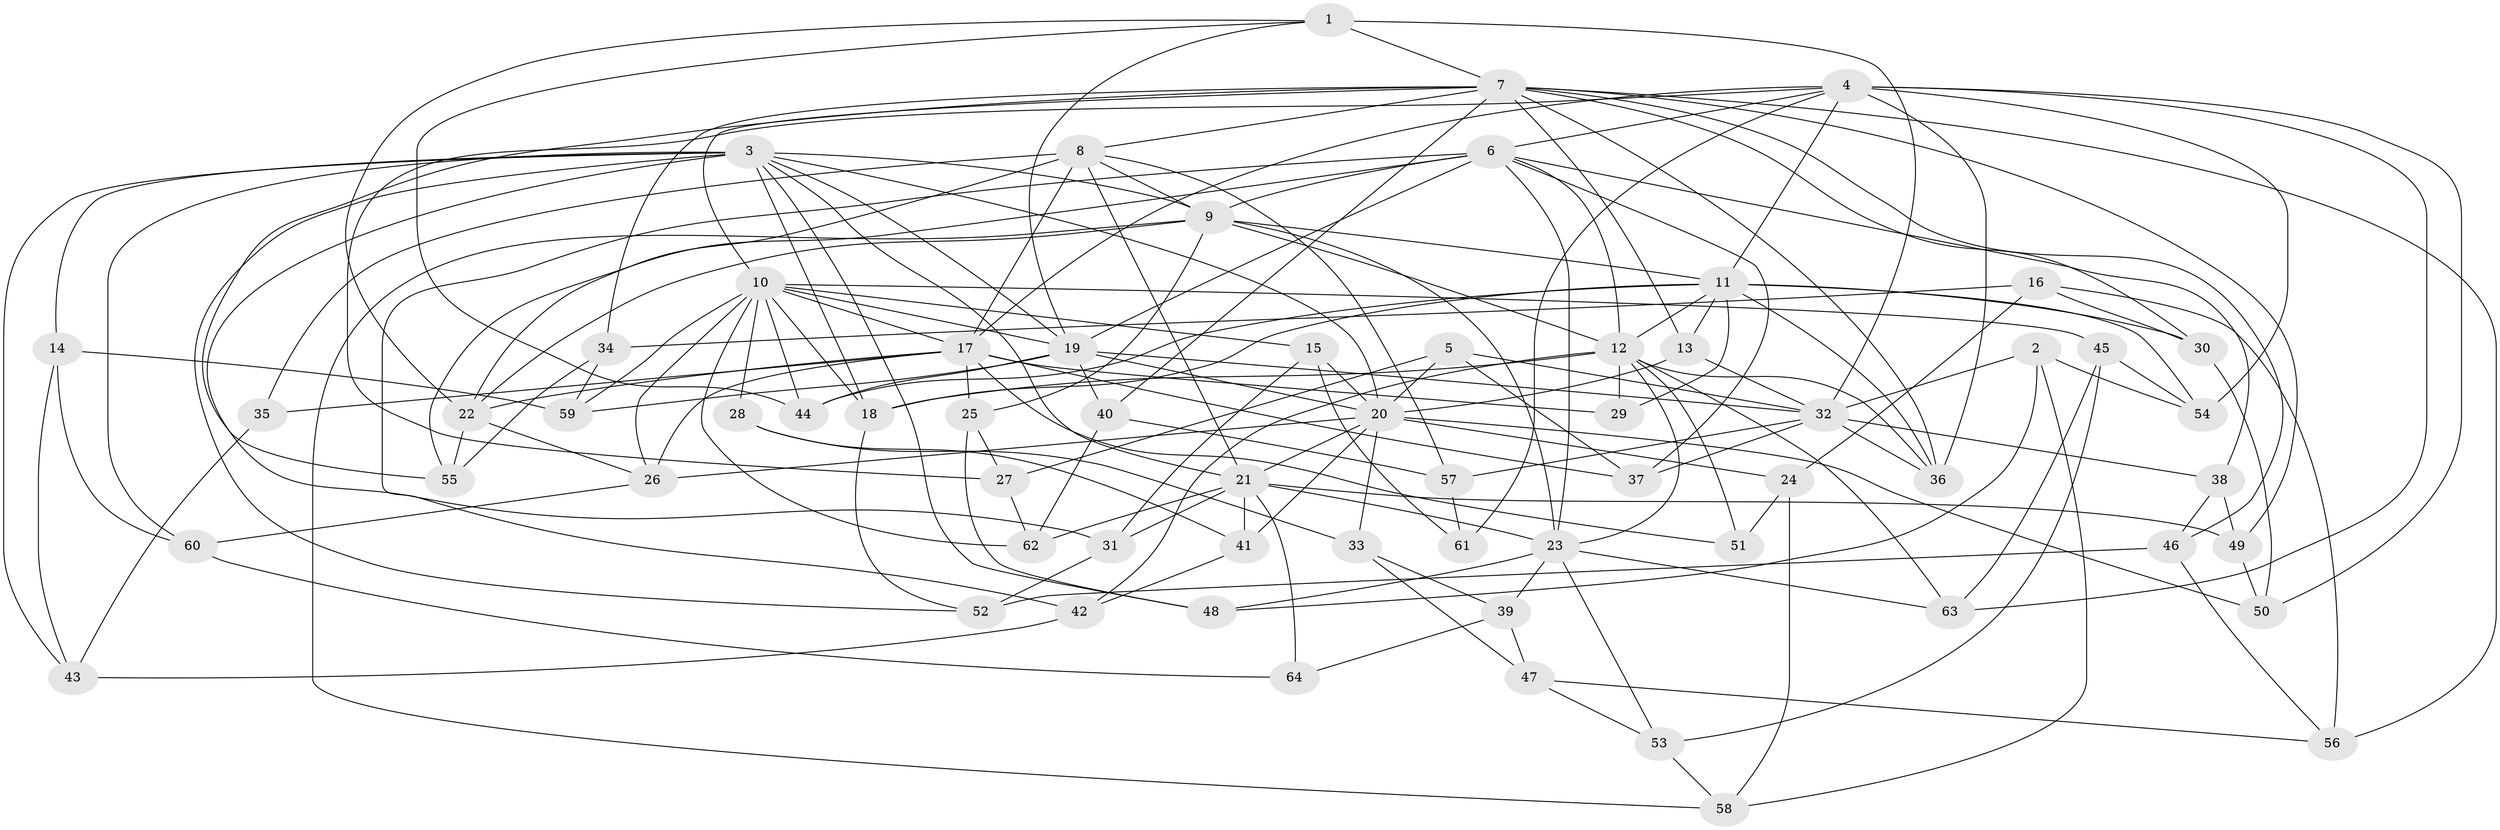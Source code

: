 // original degree distribution, {4: 1.0}
// Generated by graph-tools (version 1.1) at 2025/37/03/09/25 02:37:52]
// undirected, 64 vertices, 170 edges
graph export_dot {
graph [start="1"]
  node [color=gray90,style=filled];
  1;
  2;
  3;
  4;
  5;
  6;
  7;
  8;
  9;
  10;
  11;
  12;
  13;
  14;
  15;
  16;
  17;
  18;
  19;
  20;
  21;
  22;
  23;
  24;
  25;
  26;
  27;
  28;
  29;
  30;
  31;
  32;
  33;
  34;
  35;
  36;
  37;
  38;
  39;
  40;
  41;
  42;
  43;
  44;
  45;
  46;
  47;
  48;
  49;
  50;
  51;
  52;
  53;
  54;
  55;
  56;
  57;
  58;
  59;
  60;
  61;
  62;
  63;
  64;
  1 -- 7 [weight=1.0];
  1 -- 19 [weight=1.0];
  1 -- 22 [weight=1.0];
  1 -- 32 [weight=2.0];
  1 -- 44 [weight=1.0];
  2 -- 32 [weight=1.0];
  2 -- 48 [weight=1.0];
  2 -- 54 [weight=1.0];
  2 -- 58 [weight=1.0];
  3 -- 9 [weight=1.0];
  3 -- 14 [weight=1.0];
  3 -- 18 [weight=2.0];
  3 -- 19 [weight=1.0];
  3 -- 20 [weight=1.0];
  3 -- 21 [weight=1.0];
  3 -- 31 [weight=1.0];
  3 -- 43 [weight=1.0];
  3 -- 48 [weight=1.0];
  3 -- 52 [weight=1.0];
  3 -- 60 [weight=1.0];
  4 -- 6 [weight=1.0];
  4 -- 11 [weight=2.0];
  4 -- 17 [weight=1.0];
  4 -- 27 [weight=1.0];
  4 -- 36 [weight=2.0];
  4 -- 50 [weight=1.0];
  4 -- 54 [weight=1.0];
  4 -- 61 [weight=2.0];
  4 -- 63 [weight=1.0];
  5 -- 20 [weight=1.0];
  5 -- 27 [weight=1.0];
  5 -- 32 [weight=1.0];
  5 -- 37 [weight=1.0];
  6 -- 9 [weight=2.0];
  6 -- 12 [weight=1.0];
  6 -- 19 [weight=2.0];
  6 -- 23 [weight=2.0];
  6 -- 37 [weight=1.0];
  6 -- 38 [weight=1.0];
  6 -- 42 [weight=1.0];
  6 -- 55 [weight=1.0];
  7 -- 8 [weight=1.0];
  7 -- 10 [weight=1.0];
  7 -- 13 [weight=1.0];
  7 -- 30 [weight=1.0];
  7 -- 34 [weight=1.0];
  7 -- 36 [weight=1.0];
  7 -- 40 [weight=1.0];
  7 -- 46 [weight=1.0];
  7 -- 49 [weight=1.0];
  7 -- 55 [weight=1.0];
  7 -- 56 [weight=1.0];
  8 -- 9 [weight=1.0];
  8 -- 17 [weight=1.0];
  8 -- 21 [weight=1.0];
  8 -- 22 [weight=2.0];
  8 -- 35 [weight=1.0];
  8 -- 57 [weight=1.0];
  9 -- 11 [weight=1.0];
  9 -- 12 [weight=2.0];
  9 -- 22 [weight=1.0];
  9 -- 23 [weight=2.0];
  9 -- 25 [weight=1.0];
  9 -- 58 [weight=1.0];
  10 -- 15 [weight=1.0];
  10 -- 17 [weight=1.0];
  10 -- 18 [weight=1.0];
  10 -- 19 [weight=1.0];
  10 -- 26 [weight=1.0];
  10 -- 28 [weight=2.0];
  10 -- 44 [weight=1.0];
  10 -- 45 [weight=1.0];
  10 -- 59 [weight=1.0];
  10 -- 62 [weight=1.0];
  11 -- 12 [weight=1.0];
  11 -- 13 [weight=1.0];
  11 -- 18 [weight=1.0];
  11 -- 29 [weight=2.0];
  11 -- 30 [weight=1.0];
  11 -- 36 [weight=1.0];
  11 -- 44 [weight=1.0];
  11 -- 54 [weight=1.0];
  12 -- 18 [weight=1.0];
  12 -- 23 [weight=1.0];
  12 -- 29 [weight=1.0];
  12 -- 36 [weight=1.0];
  12 -- 42 [weight=1.0];
  12 -- 51 [weight=2.0];
  12 -- 63 [weight=1.0];
  13 -- 20 [weight=1.0];
  13 -- 32 [weight=1.0];
  14 -- 43 [weight=1.0];
  14 -- 59 [weight=1.0];
  14 -- 60 [weight=1.0];
  15 -- 20 [weight=1.0];
  15 -- 31 [weight=1.0];
  15 -- 61 [weight=1.0];
  16 -- 24 [weight=1.0];
  16 -- 30 [weight=1.0];
  16 -- 34 [weight=1.0];
  16 -- 56 [weight=1.0];
  17 -- 22 [weight=2.0];
  17 -- 25 [weight=1.0];
  17 -- 26 [weight=1.0];
  17 -- 29 [weight=1.0];
  17 -- 35 [weight=2.0];
  17 -- 37 [weight=1.0];
  17 -- 51 [weight=1.0];
  18 -- 52 [weight=1.0];
  19 -- 20 [weight=1.0];
  19 -- 32 [weight=1.0];
  19 -- 40 [weight=1.0];
  19 -- 44 [weight=1.0];
  19 -- 59 [weight=1.0];
  20 -- 21 [weight=1.0];
  20 -- 24 [weight=1.0];
  20 -- 26 [weight=2.0];
  20 -- 33 [weight=1.0];
  20 -- 41 [weight=1.0];
  20 -- 50 [weight=1.0];
  21 -- 23 [weight=1.0];
  21 -- 31 [weight=1.0];
  21 -- 41 [weight=1.0];
  21 -- 49 [weight=1.0];
  21 -- 62 [weight=1.0];
  21 -- 64 [weight=2.0];
  22 -- 26 [weight=1.0];
  22 -- 55 [weight=1.0];
  23 -- 39 [weight=1.0];
  23 -- 48 [weight=1.0];
  23 -- 53 [weight=1.0];
  23 -- 63 [weight=1.0];
  24 -- 51 [weight=1.0];
  24 -- 58 [weight=1.0];
  25 -- 27 [weight=1.0];
  25 -- 48 [weight=1.0];
  26 -- 60 [weight=1.0];
  27 -- 62 [weight=1.0];
  28 -- 33 [weight=1.0];
  28 -- 41 [weight=1.0];
  30 -- 50 [weight=1.0];
  31 -- 52 [weight=1.0];
  32 -- 36 [weight=1.0];
  32 -- 37 [weight=1.0];
  32 -- 38 [weight=1.0];
  32 -- 57 [weight=1.0];
  33 -- 39 [weight=1.0];
  33 -- 47 [weight=1.0];
  34 -- 55 [weight=1.0];
  34 -- 59 [weight=1.0];
  35 -- 43 [weight=1.0];
  38 -- 46 [weight=1.0];
  38 -- 49 [weight=1.0];
  39 -- 47 [weight=1.0];
  39 -- 64 [weight=1.0];
  40 -- 57 [weight=1.0];
  40 -- 62 [weight=1.0];
  41 -- 42 [weight=1.0];
  42 -- 43 [weight=1.0];
  45 -- 53 [weight=1.0];
  45 -- 54 [weight=1.0];
  45 -- 63 [weight=1.0];
  46 -- 52 [weight=1.0];
  46 -- 56 [weight=1.0];
  47 -- 53 [weight=1.0];
  47 -- 56 [weight=1.0];
  49 -- 50 [weight=1.0];
  53 -- 58 [weight=1.0];
  57 -- 61 [weight=1.0];
  60 -- 64 [weight=1.0];
}
